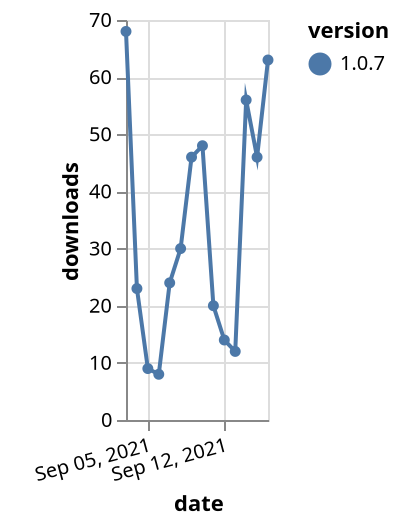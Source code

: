 {"$schema": "https://vega.github.io/schema/vega-lite/v5.json", "description": "A simple bar chart with embedded data.", "data": {"values": [{"date": "2021-09-03", "total": 11083, "delta": 68, "version": "1.0.7"}, {"date": "2021-09-04", "total": 11106, "delta": 23, "version": "1.0.7"}, {"date": "2021-09-05", "total": 11115, "delta": 9, "version": "1.0.7"}, {"date": "2021-09-06", "total": 11123, "delta": 8, "version": "1.0.7"}, {"date": "2021-09-07", "total": 11147, "delta": 24, "version": "1.0.7"}, {"date": "2021-09-08", "total": 11177, "delta": 30, "version": "1.0.7"}, {"date": "2021-09-09", "total": 11223, "delta": 46, "version": "1.0.7"}, {"date": "2021-09-10", "total": 11271, "delta": 48, "version": "1.0.7"}, {"date": "2021-09-11", "total": 11291, "delta": 20, "version": "1.0.7"}, {"date": "2021-09-12", "total": 11305, "delta": 14, "version": "1.0.7"}, {"date": "2021-09-13", "total": 11317, "delta": 12, "version": "1.0.7"}, {"date": "2021-09-14", "total": 11373, "delta": 56, "version": "1.0.7"}, {"date": "2021-09-15", "total": 11419, "delta": 46, "version": "1.0.7"}, {"date": "2021-09-16", "total": 11482, "delta": 63, "version": "1.0.7"}]}, "width": "container", "mark": {"type": "line", "point": {"filled": true}}, "encoding": {"x": {"field": "date", "type": "temporal", "timeUnit": "yearmonthdate", "title": "date", "axis": {"labelAngle": -15}}, "y": {"field": "delta", "type": "quantitative", "title": "downloads"}, "color": {"field": "version", "type": "nominal"}, "tooltip": {"field": "delta"}}}